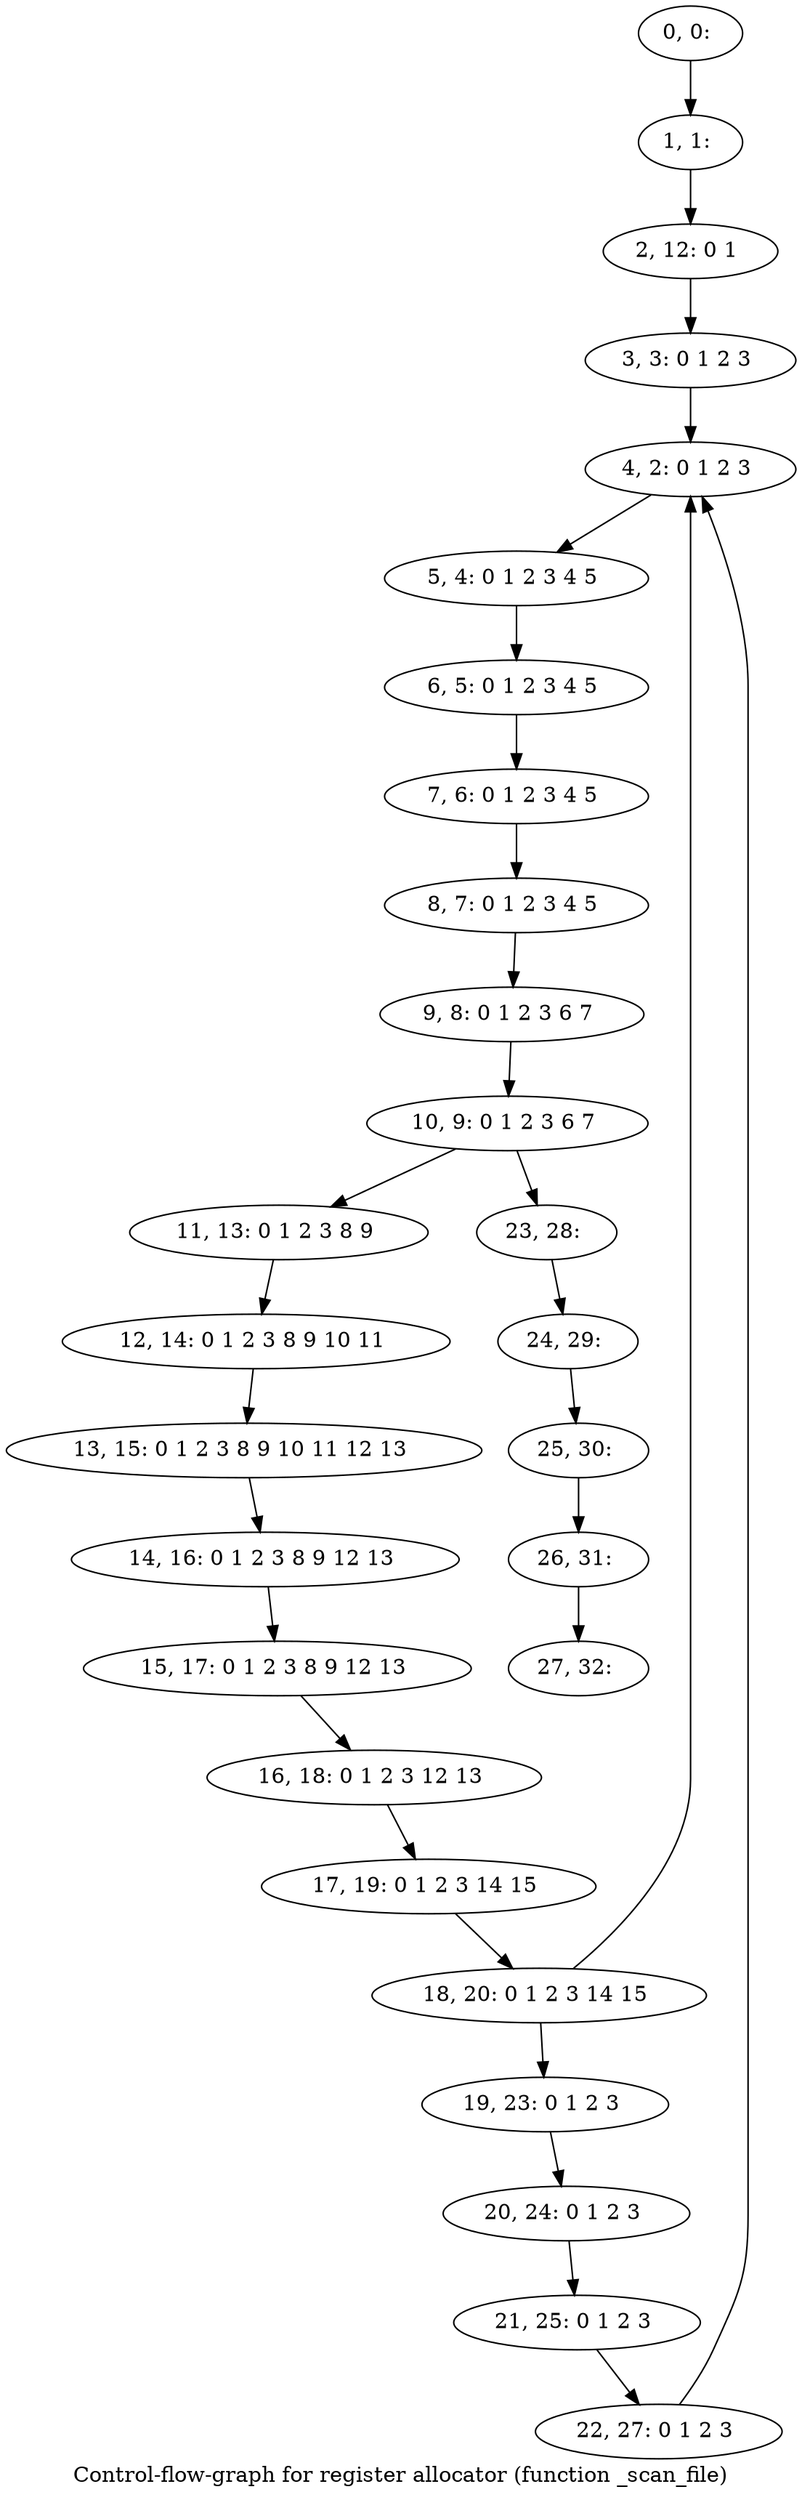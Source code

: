 digraph G {
graph [label="Control-flow-graph for register allocator (function _scan_file)"]
0[label="0, 0: "];
1[label="1, 1: "];
2[label="2, 12: 0 1 "];
3[label="3, 3: 0 1 2 3 "];
4[label="4, 2: 0 1 2 3 "];
5[label="5, 4: 0 1 2 3 4 5 "];
6[label="6, 5: 0 1 2 3 4 5 "];
7[label="7, 6: 0 1 2 3 4 5 "];
8[label="8, 7: 0 1 2 3 4 5 "];
9[label="9, 8: 0 1 2 3 6 7 "];
10[label="10, 9: 0 1 2 3 6 7 "];
11[label="11, 13: 0 1 2 3 8 9 "];
12[label="12, 14: 0 1 2 3 8 9 10 11 "];
13[label="13, 15: 0 1 2 3 8 9 10 11 12 13 "];
14[label="14, 16: 0 1 2 3 8 9 12 13 "];
15[label="15, 17: 0 1 2 3 8 9 12 13 "];
16[label="16, 18: 0 1 2 3 12 13 "];
17[label="17, 19: 0 1 2 3 14 15 "];
18[label="18, 20: 0 1 2 3 14 15 "];
19[label="19, 23: 0 1 2 3 "];
20[label="20, 24: 0 1 2 3 "];
21[label="21, 25: 0 1 2 3 "];
22[label="22, 27: 0 1 2 3 "];
23[label="23, 28: "];
24[label="24, 29: "];
25[label="25, 30: "];
26[label="26, 31: "];
27[label="27, 32: "];
0->1 ;
1->2 ;
2->3 ;
3->4 ;
4->5 ;
5->6 ;
6->7 ;
7->8 ;
8->9 ;
9->10 ;
10->11 ;
10->23 ;
11->12 ;
12->13 ;
13->14 ;
14->15 ;
15->16 ;
16->17 ;
17->18 ;
18->19 ;
18->4 ;
19->20 ;
20->21 ;
21->22 ;
22->4 ;
23->24 ;
24->25 ;
25->26 ;
26->27 ;
}
